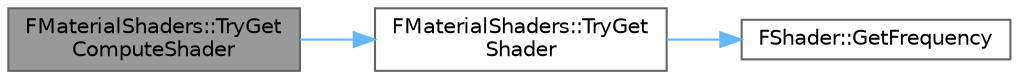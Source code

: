 digraph "FMaterialShaders::TryGetComputeShader"
{
 // INTERACTIVE_SVG=YES
 // LATEX_PDF_SIZE
  bgcolor="transparent";
  edge [fontname=Helvetica,fontsize=10,labelfontname=Helvetica,labelfontsize=10];
  node [fontname=Helvetica,fontsize=10,shape=box,height=0.2,width=0.4];
  rankdir="LR";
  Node1 [id="Node000001",label="FMaterialShaders::TryGet\lComputeShader",height=0.2,width=0.4,color="gray40", fillcolor="grey60", style="filled", fontcolor="black",tooltip=" "];
  Node1 -> Node2 [id="edge1_Node000001_Node000002",color="steelblue1",style="solid",tooltip=" "];
  Node2 [id="Node000002",label="FMaterialShaders::TryGet\lShader",height=0.2,width=0.4,color="grey40", fillcolor="white", style="filled",URL="$de/dd2/structFMaterialShaders.html#a8a688170a65f6c245e07685237cbc47e",tooltip=" "];
  Node2 -> Node3 [id="edge2_Node000002_Node000003",color="steelblue1",style="solid",tooltip=" "];
  Node3 [id="Node000003",label="FShader::GetFrequency",height=0.2,width=0.4,color="grey40", fillcolor="white", style="filled",URL="$dd/df9/classFShader.html#acbd614f3ffa19fce159bee9b4e3fa9d9",tooltip=" "];
}

